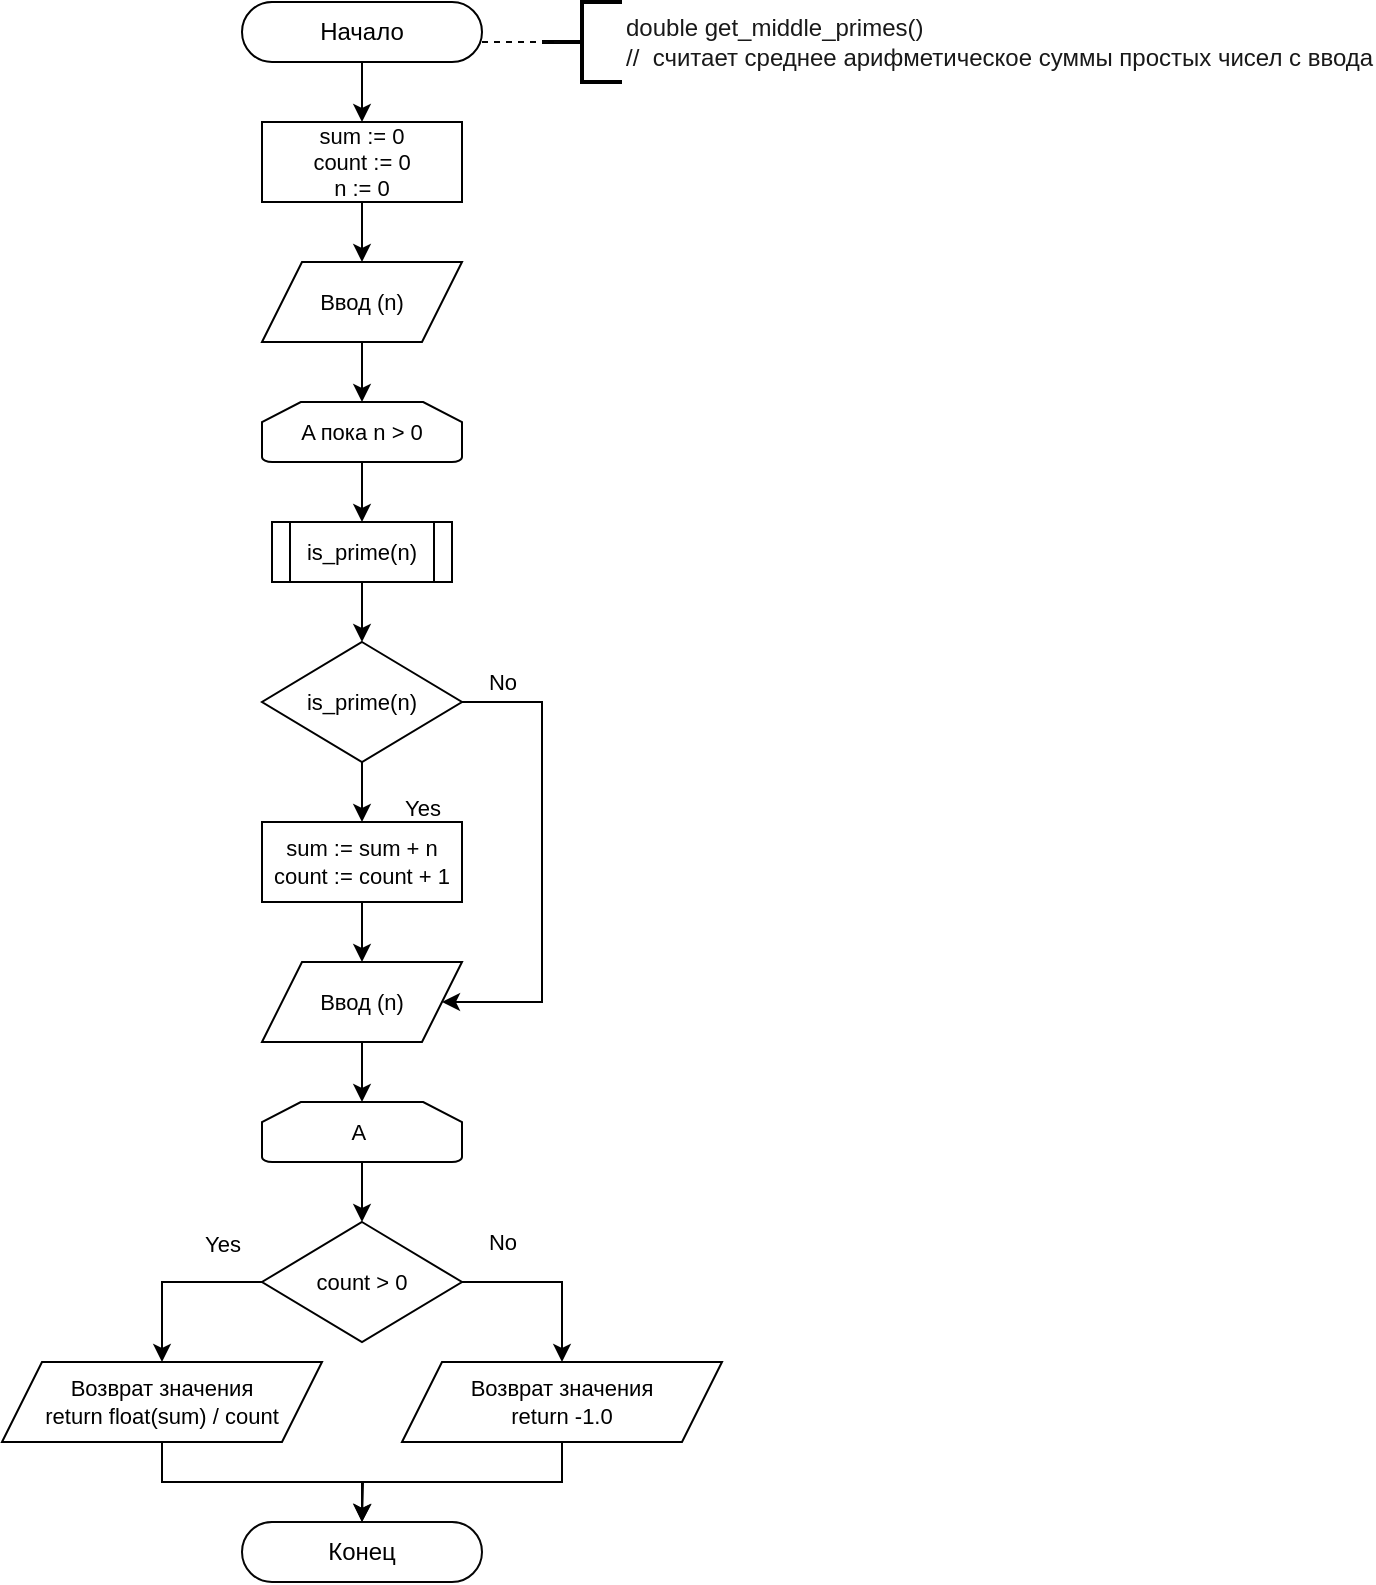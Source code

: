 <mxfile version="22.0.3" type="device">
  <diagram id="C5RBs43oDa-KdzZeNtuy" name="Page-1">
    <mxGraphModel dx="881" dy="1234" grid="1" gridSize="10" guides="1" tooltips="1" connect="1" arrows="1" fold="1" page="1" pageScale="1" pageWidth="827" pageHeight="1169" background="#ffffff" math="0" shadow="0">
      <root>
        <mxCell id="WIyWlLk6GJQsqaUBKTNV-0" />
        <mxCell id="WIyWlLk6GJQsqaUBKTNV-1" parent="WIyWlLk6GJQsqaUBKTNV-0" />
        <mxCell id="vsL5W6VhsvwQeHXMyWO6-2" style="edgeStyle=orthogonalEdgeStyle;shape=connector;rounded=0;orthogonalLoop=1;jettySize=auto;html=1;labelBackgroundColor=default;strokeColor=#000000;align=center;verticalAlign=middle;fontFamily=Helvetica;fontSize=11;fontColor=default;endArrow=classic;" parent="WIyWlLk6GJQsqaUBKTNV-1" source="WIyWlLk6GJQsqaUBKTNV-3" target="vsL5W6VhsvwQeHXMyWO6-1" edge="1">
          <mxGeometry relative="1" as="geometry" />
        </mxCell>
        <mxCell id="WIyWlLk6GJQsqaUBKTNV-3" value="&lt;font color=&quot;#000000&quot;&gt;Начало&lt;/font&gt;" style="rounded=1;whiteSpace=wrap;html=1;fontSize=12;glass=0;strokeWidth=1;shadow=0;arcSize=50;strokeColor=#000000;fillColor=none;" parent="WIyWlLk6GJQsqaUBKTNV-1" vertex="1">
          <mxGeometry x="160" y="80" width="120" height="30" as="geometry" />
        </mxCell>
        <mxCell id="Qi15xtnJ09Df0GoSAWtn-0" value="&lt;font color=&quot;#191919&quot;&gt;double get_middle_primes()&lt;br&gt;//&amp;nbsp; считает среднее арифметическое суммы простых чисел с ввода&lt;br&gt;&lt;/font&gt;" style="strokeWidth=2;html=1;shape=mxgraph.flowchart.annotation_2;align=left;labelPosition=right;pointerEvents=1;strokeColor=#000000;" parent="WIyWlLk6GJQsqaUBKTNV-1" vertex="1">
          <mxGeometry x="310" y="80" width="40" height="40" as="geometry" />
        </mxCell>
        <mxCell id="Qi15xtnJ09Df0GoSAWtn-2" style="edgeStyle=orthogonalEdgeStyle;rounded=0;orthogonalLoop=1;jettySize=auto;html=1;entryX=0.27;entryY=0.5;entryDx=0;entryDy=0;entryPerimeter=0;dashed=1;endArrow=none;endFill=0;strokeColor=#050505;" parent="WIyWlLk6GJQsqaUBKTNV-1" source="WIyWlLk6GJQsqaUBKTNV-3" target="Qi15xtnJ09Df0GoSAWtn-0" edge="1">
          <mxGeometry relative="1" as="geometry">
            <Array as="points">
              <mxPoint x="310" y="100" />
              <mxPoint x="310" y="100" />
            </Array>
          </mxGeometry>
        </mxCell>
        <mxCell id="Qi15xtnJ09Df0GoSAWtn-17" value="&lt;font color=&quot;#000000&quot;&gt;Конец&lt;/font&gt;" style="rounded=1;whiteSpace=wrap;html=1;fontSize=12;glass=0;strokeWidth=1;shadow=0;arcSize=50;strokeColor=#050505;fillColor=none;" parent="WIyWlLk6GJQsqaUBKTNV-1" vertex="1">
          <mxGeometry x="160" y="840" width="120" height="30" as="geometry" />
        </mxCell>
        <mxCell id="vsL5W6VhsvwQeHXMyWO6-5" style="edgeStyle=orthogonalEdgeStyle;shape=connector;rounded=0;orthogonalLoop=1;jettySize=auto;html=1;labelBackgroundColor=default;strokeColor=#000000;align=center;verticalAlign=middle;fontFamily=Helvetica;fontSize=11;fontColor=default;endArrow=classic;" parent="WIyWlLk6GJQsqaUBKTNV-1" source="vsL5W6VhsvwQeHXMyWO6-1" target="vsL5W6VhsvwQeHXMyWO6-4" edge="1">
          <mxGeometry relative="1" as="geometry" />
        </mxCell>
        <mxCell id="vsL5W6VhsvwQeHXMyWO6-1" value="&lt;font color=&quot;#030303&quot;&gt;sum := 0&lt;br&gt;count := 0&lt;br&gt;n := 0&lt;br&gt;&lt;/font&gt;" style="rounded=0;whiteSpace=wrap;html=1;strokeColor=#000000;align=center;verticalAlign=middle;fontFamily=Helvetica;fontSize=11;fontColor=default;fillColor=none;" parent="WIyWlLk6GJQsqaUBKTNV-1" vertex="1">
          <mxGeometry x="170" y="140" width="100" height="40" as="geometry" />
        </mxCell>
        <mxCell id="vsL5W6VhsvwQeHXMyWO6-8" style="edgeStyle=orthogonalEdgeStyle;hachureGap=4;orthogonalLoop=1;jettySize=auto;html=1;fontFamily=Architects Daughter;fontSource=https%3A%2F%2Ffonts.googleapis.com%2Fcss%3Ffamily%3DArchitects%2BDaughter;fontSize=16;strokeColor=#000000;rounded=0;" parent="WIyWlLk6GJQsqaUBKTNV-1" source="vsL5W6VhsvwQeHXMyWO6-4" target="vsL5W6VhsvwQeHXMyWO6-6" edge="1">
          <mxGeometry relative="1" as="geometry">
            <Array as="points">
              <mxPoint x="220" y="270" />
              <mxPoint x="220" y="270" />
            </Array>
          </mxGeometry>
        </mxCell>
        <mxCell id="vsL5W6VhsvwQeHXMyWO6-4" value="&lt;font color=&quot;#030303&quot;&gt;Ввод&amp;nbsp;(n)&lt;br&gt;&lt;/font&gt;" style="shape=parallelogram;perimeter=parallelogramPerimeter;whiteSpace=wrap;html=1;fixedSize=1;rounded=0;strokeColor=#000000;align=center;verticalAlign=middle;fontFamily=Helvetica;fontSize=11;fontColor=default;fillColor=none;" parent="WIyWlLk6GJQsqaUBKTNV-1" vertex="1">
          <mxGeometry x="170" y="210" width="100" height="40" as="geometry" />
        </mxCell>
        <mxCell id="vsL5W6VhsvwQeHXMyWO6-17" style="edgeStyle=orthogonalEdgeStyle;rounded=0;orthogonalLoop=1;jettySize=auto;html=1;strokeColor=#000000;" parent="WIyWlLk6GJQsqaUBKTNV-1" source="vsL5W6VhsvwQeHXMyWO6-6" target="vsL5W6VhsvwQeHXMyWO6-12" edge="1">
          <mxGeometry relative="1" as="geometry" />
        </mxCell>
        <mxCell id="vsL5W6VhsvwQeHXMyWO6-6" value="A пока n &amp;gt; 0" style="strokeWidth=1;html=1;shape=mxgraph.flowchart.loop_limit;whiteSpace=wrap;rounded=0;strokeColor=#000000;align=center;verticalAlign=middle;fontFamily=Helvetica;fontSize=11;fontColor=#000000;fillColor=none;" parent="WIyWlLk6GJQsqaUBKTNV-1" vertex="1">
          <mxGeometry x="170" y="280" width="100" height="30" as="geometry" />
        </mxCell>
        <mxCell id="vsL5W6VhsvwQeHXMyWO6-14" style="edgeStyle=orthogonalEdgeStyle;rounded=0;orthogonalLoop=1;jettySize=auto;html=1;strokeColor=#000000;" parent="WIyWlLk6GJQsqaUBKTNV-1" source="vsL5W6VhsvwQeHXMyWO6-10" target="vsL5W6VhsvwQeHXMyWO6-13" edge="1">
          <mxGeometry relative="1" as="geometry">
            <Array as="points">
              <mxPoint x="220" y="470" />
              <mxPoint x="220" y="470" />
            </Array>
          </mxGeometry>
        </mxCell>
        <mxCell id="vsL5W6VhsvwQeHXMyWO6-15" value="Yes" style="edgeLabel;html=1;align=center;verticalAlign=middle;resizable=0;points=[];labelBackgroundColor=none;fontColor=#000000;" parent="vsL5W6VhsvwQeHXMyWO6-14" vertex="1" connectable="0">
          <mxGeometry x="-0.156" relative="1" as="geometry">
            <mxPoint x="-70" y="228" as="offset" />
          </mxGeometry>
        </mxCell>
        <mxCell id="vsL5W6VhsvwQeHXMyWO6-10" value="is_prime(n)" style="strokeWidth=1;html=1;shape=mxgraph.flowchart.decision;whiteSpace=wrap;fontSize=11;fillColor=none;strokeColor=#000000;rounded=0;fontColor=#000000;fillColor=none;" parent="WIyWlLk6GJQsqaUBKTNV-1" vertex="1">
          <mxGeometry x="170" y="400" width="100" height="60" as="geometry" />
        </mxCell>
        <mxCell id="vsL5W6VhsvwQeHXMyWO6-18" style="edgeStyle=orthogonalEdgeStyle;rounded=0;orthogonalLoop=1;jettySize=auto;html=1;strokeColor=#000000;" parent="WIyWlLk6GJQsqaUBKTNV-1" source="vsL5W6VhsvwQeHXMyWO6-12" target="vsL5W6VhsvwQeHXMyWO6-10" edge="1">
          <mxGeometry relative="1" as="geometry" />
        </mxCell>
        <mxCell id="vsL5W6VhsvwQeHXMyWO6-12" value="is_prime(n)" style="shape=process;whiteSpace=wrap;html=1;backgroundOutline=1;fontSize=11;fillColor=none;strokeColor=#000000;fontColor=#000000;strokeWidth=1;rounded=0;" parent="WIyWlLk6GJQsqaUBKTNV-1" vertex="1">
          <mxGeometry x="175" y="340" width="90" height="30" as="geometry" />
        </mxCell>
        <mxCell id="vsL5W6VhsvwQeHXMyWO6-21" style="edgeStyle=orthogonalEdgeStyle;rounded=0;orthogonalLoop=1;jettySize=auto;html=1;strokeColor=#000000;" parent="WIyWlLk6GJQsqaUBKTNV-1" source="vsL5W6VhsvwQeHXMyWO6-13" target="vsL5W6VhsvwQeHXMyWO6-19" edge="1">
          <mxGeometry relative="1" as="geometry" />
        </mxCell>
        <mxCell id="vsL5W6VhsvwQeHXMyWO6-13" value="&lt;font color=&quot;#030303&quot;&gt;sum := sum + n&lt;br&gt;count := count + 1&lt;br&gt;&lt;/font&gt;" style="rounded=0;whiteSpace=wrap;html=1;strokeColor=#000000;align=center;verticalAlign=middle;fontFamily=Helvetica;fontSize=11;fontColor=default;fillColor=none;" parent="WIyWlLk6GJQsqaUBKTNV-1" vertex="1">
          <mxGeometry x="170" y="490" width="100" height="40" as="geometry" />
        </mxCell>
        <mxCell id="vsL5W6VhsvwQeHXMyWO6-24" style="edgeStyle=orthogonalEdgeStyle;rounded=0;orthogonalLoop=1;jettySize=auto;html=1;strokeColor=#000000;" parent="WIyWlLk6GJQsqaUBKTNV-1" source="vsL5W6VhsvwQeHXMyWO6-19" target="vsL5W6VhsvwQeHXMyWO6-23" edge="1">
          <mxGeometry relative="1" as="geometry" />
        </mxCell>
        <mxCell id="vsL5W6VhsvwQeHXMyWO6-19" value="&lt;font color=&quot;#030303&quot;&gt;Ввод&amp;nbsp;(n)&lt;br&gt;&lt;/font&gt;" style="shape=parallelogram;perimeter=parallelogramPerimeter;whiteSpace=wrap;html=1;fixedSize=1;rounded=0;strokeColor=#000000;align=center;verticalAlign=middle;fontFamily=Helvetica;fontSize=11;fontColor=default;fillColor=none;" parent="WIyWlLk6GJQsqaUBKTNV-1" vertex="1">
          <mxGeometry x="170" y="560" width="100" height="40" as="geometry" />
        </mxCell>
        <mxCell id="vsL5W6VhsvwQeHXMyWO6-20" style="edgeStyle=orthogonalEdgeStyle;rounded=0;orthogonalLoop=1;jettySize=auto;html=1;strokeColor=#000000;entryX=1;entryY=0.5;entryDx=0;entryDy=0;" parent="WIyWlLk6GJQsqaUBKTNV-1" source="vsL5W6VhsvwQeHXMyWO6-10" target="vsL5W6VhsvwQeHXMyWO6-19" edge="1">
          <mxGeometry relative="1" as="geometry">
            <Array as="points">
              <mxPoint x="310" y="430" />
              <mxPoint x="310" y="580" />
            </Array>
          </mxGeometry>
        </mxCell>
        <mxCell id="vsL5W6VhsvwQeHXMyWO6-25" value="No" style="edgeLabel;html=1;align=center;verticalAlign=middle;resizable=0;points=[];labelBackgroundColor=none;fontColor=#000000;" parent="vsL5W6VhsvwQeHXMyWO6-20" vertex="1" connectable="0">
          <mxGeometry x="-0.838" relative="1" as="geometry">
            <mxPoint y="-10" as="offset" />
          </mxGeometry>
        </mxCell>
        <mxCell id="vsL5W6VhsvwQeHXMyWO6-27" style="edgeStyle=orthogonalEdgeStyle;rounded=0;orthogonalLoop=1;jettySize=auto;html=1;strokeColor=#000000;" parent="WIyWlLk6GJQsqaUBKTNV-1" source="vsL5W6VhsvwQeHXMyWO6-23" target="vsL5W6VhsvwQeHXMyWO6-26" edge="1">
          <mxGeometry relative="1" as="geometry" />
        </mxCell>
        <mxCell id="vsL5W6VhsvwQeHXMyWO6-23" value="A&amp;nbsp;" style="strokeWidth=1;html=1;shape=mxgraph.flowchart.loop_limit;whiteSpace=wrap;rounded=0;strokeColor=#000000;align=center;verticalAlign=middle;fontFamily=Helvetica;fontSize=11;fontColor=#000000;fillColor=none;" parent="WIyWlLk6GJQsqaUBKTNV-1" vertex="1">
          <mxGeometry x="170" y="630" width="100" height="30" as="geometry" />
        </mxCell>
        <mxCell id="vsL5W6VhsvwQeHXMyWO6-31" style="edgeStyle=orthogonalEdgeStyle;rounded=0;orthogonalLoop=1;jettySize=auto;html=1;exitX=0;exitY=0.5;exitDx=0;exitDy=0;exitPerimeter=0;strokeColor=#000000;" parent="WIyWlLk6GJQsqaUBKTNV-1" source="vsL5W6VhsvwQeHXMyWO6-26" target="ZCN3O31zLjQxFib4AILH-0" edge="1">
          <mxGeometry relative="1" as="geometry">
            <mxPoint x="110.0" y="760.0" as="targetPoint" />
          </mxGeometry>
        </mxCell>
        <mxCell id="vsL5W6VhsvwQeHXMyWO6-26" value="count &amp;gt; 0" style="strokeWidth=1;html=1;shape=mxgraph.flowchart.decision;whiteSpace=wrap;fontSize=11;fillColor=none;strokeColor=#000000;rounded=0;fontColor=#000000;fillColor=none;" parent="WIyWlLk6GJQsqaUBKTNV-1" vertex="1">
          <mxGeometry x="170" y="690" width="100" height="60" as="geometry" />
        </mxCell>
        <mxCell id="vsL5W6VhsvwQeHXMyWO6-32" style="edgeStyle=orthogonalEdgeStyle;rounded=0;orthogonalLoop=1;jettySize=auto;html=1;exitX=1;exitY=0.5;exitDx=0;exitDy=0;exitPerimeter=0;strokeColor=#000000;entryX=0.5;entryY=0;entryDx=0;entryDy=0;" parent="WIyWlLk6GJQsqaUBKTNV-1" source="vsL5W6VhsvwQeHXMyWO6-26" target="ZCN3O31zLjQxFib4AILH-1" edge="1">
          <mxGeometry relative="1" as="geometry">
            <mxPoint x="336.3" y="761.76" as="targetPoint" />
            <Array as="points">
              <mxPoint x="320" y="720" />
            </Array>
          </mxGeometry>
        </mxCell>
        <mxCell id="vsL5W6VhsvwQeHXMyWO6-33" value="Yes" style="edgeLabel;html=1;align=center;verticalAlign=middle;resizable=0;points=[];labelBackgroundColor=none;fontColor=#000000;" parent="WIyWlLk6GJQsqaUBKTNV-1" vertex="1" connectable="0">
          <mxGeometry x="250.034" y="482.414" as="geometry" />
        </mxCell>
        <mxCell id="vsL5W6VhsvwQeHXMyWO6-34" value="No" style="edgeLabel;html=1;align=center;verticalAlign=middle;resizable=0;points=[];labelBackgroundColor=none;fontColor=#000000;" parent="WIyWlLk6GJQsqaUBKTNV-1" vertex="1" connectable="0">
          <mxGeometry x="290.0" y="700.004" as="geometry" />
        </mxCell>
        <mxCell id="ZCN3O31zLjQxFib4AILH-3" style="edgeStyle=orthogonalEdgeStyle;rounded=0;orthogonalLoop=1;jettySize=auto;html=1;exitX=0.5;exitY=1;exitDx=0;exitDy=0;fillColor=none;strokeColor=#000000;" edge="1" parent="WIyWlLk6GJQsqaUBKTNV-1" source="ZCN3O31zLjQxFib4AILH-0">
          <mxGeometry relative="1" as="geometry">
            <mxPoint x="220" y="840" as="targetPoint" />
          </mxGeometry>
        </mxCell>
        <mxCell id="ZCN3O31zLjQxFib4AILH-0" value="&lt;font color=&quot;#000000&quot;&gt;Возврат значения&lt;br&gt;return float(sum) / count&lt;/font&gt;" style="shape=parallelogram;perimeter=parallelogramPerimeter;whiteSpace=wrap;html=1;fixedSize=1;fontSize=11;fillColor=none;strokeColor=#000000;rounded=0;" vertex="1" parent="WIyWlLk6GJQsqaUBKTNV-1">
          <mxGeometry x="40" y="760" width="160" height="40" as="geometry" />
        </mxCell>
        <mxCell id="ZCN3O31zLjQxFib4AILH-2" style="edgeStyle=orthogonalEdgeStyle;rounded=0;orthogonalLoop=1;jettySize=auto;html=1;entryX=0.5;entryY=0;entryDx=0;entryDy=0;fillColor=none;strokeColor=#000000;" edge="1" parent="WIyWlLk6GJQsqaUBKTNV-1" source="ZCN3O31zLjQxFib4AILH-1" target="Qi15xtnJ09Df0GoSAWtn-17">
          <mxGeometry relative="1" as="geometry" />
        </mxCell>
        <mxCell id="ZCN3O31zLjQxFib4AILH-1" value="&lt;font color=&quot;#000000&quot;&gt;Возврат значения&lt;br&gt;return -1.0&lt;/font&gt;" style="shape=parallelogram;perimeter=parallelogramPerimeter;whiteSpace=wrap;html=1;fixedSize=1;fontSize=11;fillColor=none;strokeColor=#000000;rounded=0;" vertex="1" parent="WIyWlLk6GJQsqaUBKTNV-1">
          <mxGeometry x="240" y="760" width="160" height="40" as="geometry" />
        </mxCell>
      </root>
    </mxGraphModel>
  </diagram>
</mxfile>

